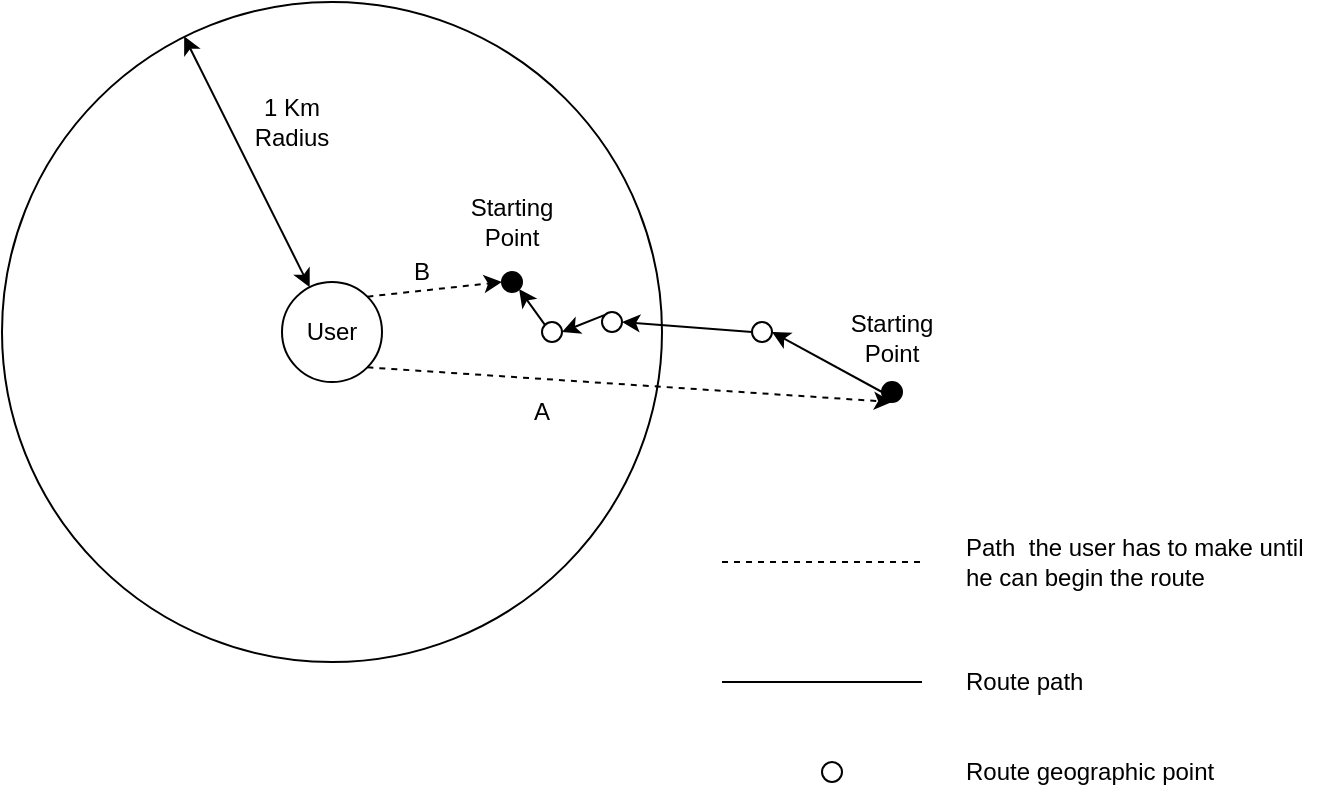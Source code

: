 <mxfile version="10.9.7" type="device"><diagram id="5HEAfEqW6kk9upoaDRWG" name="Page-1"><mxGraphModel dx="834" dy="377" grid="1" gridSize="10" guides="1" tooltips="1" connect="1" arrows="1" fold="1" page="1" pageScale="1" pageWidth="827" pageHeight="1169" math="0" shadow="0"><root><mxCell id="0"/><mxCell id="1" parent="0"/><mxCell id="naGRAX4pWXMJRMJ-mDiP-1" value="" style="ellipse;whiteSpace=wrap;html=1;aspect=fixed;" vertex="1" parent="1"><mxGeometry x="120" y="50" width="330" height="330" as="geometry"/></mxCell><mxCell id="naGRAX4pWXMJRMJ-mDiP-2" value="User" style="ellipse;whiteSpace=wrap;html=1;aspect=fixed;" vertex="1" parent="1"><mxGeometry x="260" y="190" width="50" height="50" as="geometry"/></mxCell><mxCell id="naGRAX4pWXMJRMJ-mDiP-3" value="" style="endArrow=classic;startArrow=classic;html=1;entryX=0.276;entryY=0.052;entryDx=0;entryDy=0;entryPerimeter=0;" edge="1" parent="1" source="naGRAX4pWXMJRMJ-mDiP-2" target="naGRAX4pWXMJRMJ-mDiP-1"><mxGeometry width="50" height="50" relative="1" as="geometry"><mxPoint x="120" y="450" as="sourcePoint"/><mxPoint x="170" y="400" as="targetPoint"/></mxGeometry></mxCell><mxCell id="naGRAX4pWXMJRMJ-mDiP-4" value="1 Km Radius" style="text;html=1;strokeColor=none;fillColor=none;align=center;verticalAlign=middle;whiteSpace=wrap;rounded=0;" vertex="1" parent="1"><mxGeometry x="245" y="95" width="40" height="30" as="geometry"/></mxCell><mxCell id="naGRAX4pWXMJRMJ-mDiP-5" value="" style="ellipse;whiteSpace=wrap;html=1;aspect=fixed;fillColor=#FFFFFF;" vertex="1" parent="1"><mxGeometry x="420" y="205" width="10" height="10" as="geometry"/></mxCell><mxCell id="naGRAX4pWXMJRMJ-mDiP-6" value="Starting Point" style="text;html=1;strokeColor=none;fillColor=none;align=center;verticalAlign=middle;whiteSpace=wrap;rounded=0;" vertex="1" parent="1"><mxGeometry x="545" y="200" width="40" height="35" as="geometry"/></mxCell><mxCell id="naGRAX4pWXMJRMJ-mDiP-7" value="" style="ellipse;whiteSpace=wrap;html=1;aspect=fixed;fillColor=#000000;" vertex="1" parent="1"><mxGeometry x="560" y="240" width="10" height="10" as="geometry"/></mxCell><mxCell id="naGRAX4pWXMJRMJ-mDiP-8" value="" style="ellipse;whiteSpace=wrap;html=1;aspect=fixed;fillColor=#FFFFFF;" vertex="1" parent="1"><mxGeometry x="495" y="210" width="10" height="10" as="geometry"/></mxCell><mxCell id="naGRAX4pWXMJRMJ-mDiP-9" value="" style="ellipse;whiteSpace=wrap;html=1;aspect=fixed;fillColor=#FFFFFF;" vertex="1" parent="1"><mxGeometry x="390" y="210" width="10" height="10" as="geometry"/></mxCell><mxCell id="naGRAX4pWXMJRMJ-mDiP-10" value="" style="ellipse;whiteSpace=wrap;html=1;aspect=fixed;fillColor=#000000;" vertex="1" parent="1"><mxGeometry x="370" y="185" width="10" height="10" as="geometry"/></mxCell><mxCell id="naGRAX4pWXMJRMJ-mDiP-11" value="" style="endArrow=classic;html=1;entryX=1;entryY=0.5;entryDx=0;entryDy=0;exitX=0;exitY=0.5;exitDx=0;exitDy=0;" edge="1" parent="1" source="naGRAX4pWXMJRMJ-mDiP-7" target="naGRAX4pWXMJRMJ-mDiP-8"><mxGeometry width="50" height="50" relative="1" as="geometry"><mxPoint x="540" y="320" as="sourcePoint"/><mxPoint x="590" y="270" as="targetPoint"/></mxGeometry></mxCell><mxCell id="naGRAX4pWXMJRMJ-mDiP-12" value="" style="endArrow=classic;html=1;entryX=1;entryY=0.5;entryDx=0;entryDy=0;exitX=0;exitY=0.5;exitDx=0;exitDy=0;" edge="1" parent="1" source="naGRAX4pWXMJRMJ-mDiP-8" target="naGRAX4pWXMJRMJ-mDiP-5"><mxGeometry width="50" height="50" relative="1" as="geometry"><mxPoint x="370" y="300" as="sourcePoint"/><mxPoint x="420" y="250" as="targetPoint"/></mxGeometry></mxCell><mxCell id="naGRAX4pWXMJRMJ-mDiP-13" value="" style="endArrow=classic;html=1;entryX=1;entryY=0.5;entryDx=0;entryDy=0;exitX=0;exitY=0;exitDx=0;exitDy=0;" edge="1" parent="1" source="naGRAX4pWXMJRMJ-mDiP-5" target="naGRAX4pWXMJRMJ-mDiP-9"><mxGeometry width="50" height="50" relative="1" as="geometry"><mxPoint x="380" y="290" as="sourcePoint"/><mxPoint x="398" y="219" as="targetPoint"/></mxGeometry></mxCell><mxCell id="naGRAX4pWXMJRMJ-mDiP-14" value="" style="endArrow=classic;html=1;entryX=1;entryY=1;entryDx=0;entryDy=0;exitX=0;exitY=0;exitDx=0;exitDy=0;" edge="1" parent="1" source="naGRAX4pWXMJRMJ-mDiP-9" target="naGRAX4pWXMJRMJ-mDiP-10"><mxGeometry width="50" height="50" relative="1" as="geometry"><mxPoint x="340" y="270" as="sourcePoint"/><mxPoint x="390" y="220" as="targetPoint"/></mxGeometry></mxCell><mxCell id="naGRAX4pWXMJRMJ-mDiP-15" value="" style="endArrow=classic;dashed=1;html=1;entryX=0.5;entryY=1;entryDx=0;entryDy=0;exitX=1;exitY=1;exitDx=0;exitDy=0;endFill=1;" edge="1" parent="1" source="naGRAX4pWXMJRMJ-mDiP-2" target="naGRAX4pWXMJRMJ-mDiP-7"><mxGeometry width="50" height="50" relative="1" as="geometry"><mxPoint x="330" y="280" as="sourcePoint"/><mxPoint x="280" y="330" as="targetPoint"/><Array as="points"/></mxGeometry></mxCell><mxCell id="naGRAX4pWXMJRMJ-mDiP-16" value="" style="endArrow=none;dashed=1;html=1;" edge="1" parent="1"><mxGeometry width="50" height="50" relative="1" as="geometry"><mxPoint x="480" y="330.0" as="sourcePoint"/><mxPoint x="580.0" y="330.0" as="targetPoint"/></mxGeometry></mxCell><mxCell id="naGRAX4pWXMJRMJ-mDiP-17" value="" style="endArrow=none;html=1;" edge="1" parent="1"><mxGeometry width="50" height="50" relative="1" as="geometry"><mxPoint x="480" y="390.0" as="sourcePoint"/><mxPoint x="580.0" y="390.0" as="targetPoint"/></mxGeometry></mxCell><mxCell id="naGRAX4pWXMJRMJ-mDiP-18" value="Route path" style="text;html=1;strokeColor=none;fillColor=none;align=left;verticalAlign=middle;whiteSpace=wrap;rounded=0;" vertex="1" parent="1"><mxGeometry x="600" y="380" width="70" height="20" as="geometry"/></mxCell><mxCell id="naGRAX4pWXMJRMJ-mDiP-19" value="" style="ellipse;whiteSpace=wrap;html=1;aspect=fixed;fillColor=#FFFFFF;" vertex="1" parent="1"><mxGeometry x="530" y="430" width="10" height="10" as="geometry"/></mxCell><mxCell id="naGRAX4pWXMJRMJ-mDiP-20" value="Route geographic point" style="text;html=1;strokeColor=none;fillColor=none;align=left;verticalAlign=middle;whiteSpace=wrap;rounded=0;" vertex="1" parent="1"><mxGeometry x="600" y="425" width="140" height="20" as="geometry"/></mxCell><mxCell id="naGRAX4pWXMJRMJ-mDiP-21" value="Path&amp;nbsp; the user has to make until he can begin the route" style="text;html=1;strokeColor=none;fillColor=none;align=left;verticalAlign=middle;whiteSpace=wrap;rounded=0;" vertex="1" parent="1"><mxGeometry x="600" y="320" width="185" height="20" as="geometry"/></mxCell><mxCell id="naGRAX4pWXMJRMJ-mDiP-22" value="A" style="text;html=1;strokeColor=none;fillColor=none;align=center;verticalAlign=middle;whiteSpace=wrap;rounded=0;" vertex="1" parent="1"><mxGeometry x="370" y="245" width="40" height="20" as="geometry"/></mxCell><mxCell id="naGRAX4pWXMJRMJ-mDiP-23" value="" style="endArrow=classic;dashed=1;html=1;exitX=1;exitY=0;exitDx=0;exitDy=0;entryX=0;entryY=0.5;entryDx=0;entryDy=0;endFill=1;" edge="1" parent="1" source="naGRAX4pWXMJRMJ-mDiP-2" target="naGRAX4pWXMJRMJ-mDiP-10"><mxGeometry width="50" height="50" relative="1" as="geometry"><mxPoint x="310" y="200" as="sourcePoint"/><mxPoint x="360" y="150" as="targetPoint"/></mxGeometry></mxCell><mxCell id="naGRAX4pWXMJRMJ-mDiP-24" value="B" style="text;html=1;strokeColor=none;fillColor=none;align=center;verticalAlign=middle;whiteSpace=wrap;rounded=0;" vertex="1" parent="1"><mxGeometry x="310" y="175" width="40" height="20" as="geometry"/></mxCell><mxCell id="naGRAX4pWXMJRMJ-mDiP-25" value="Starting Point" style="text;html=1;strokeColor=none;fillColor=none;align=center;verticalAlign=middle;whiteSpace=wrap;rounded=0;" vertex="1" parent="1"><mxGeometry x="355" y="142.5" width="40" height="35" as="geometry"/></mxCell></root></mxGraphModel></diagram></mxfile>